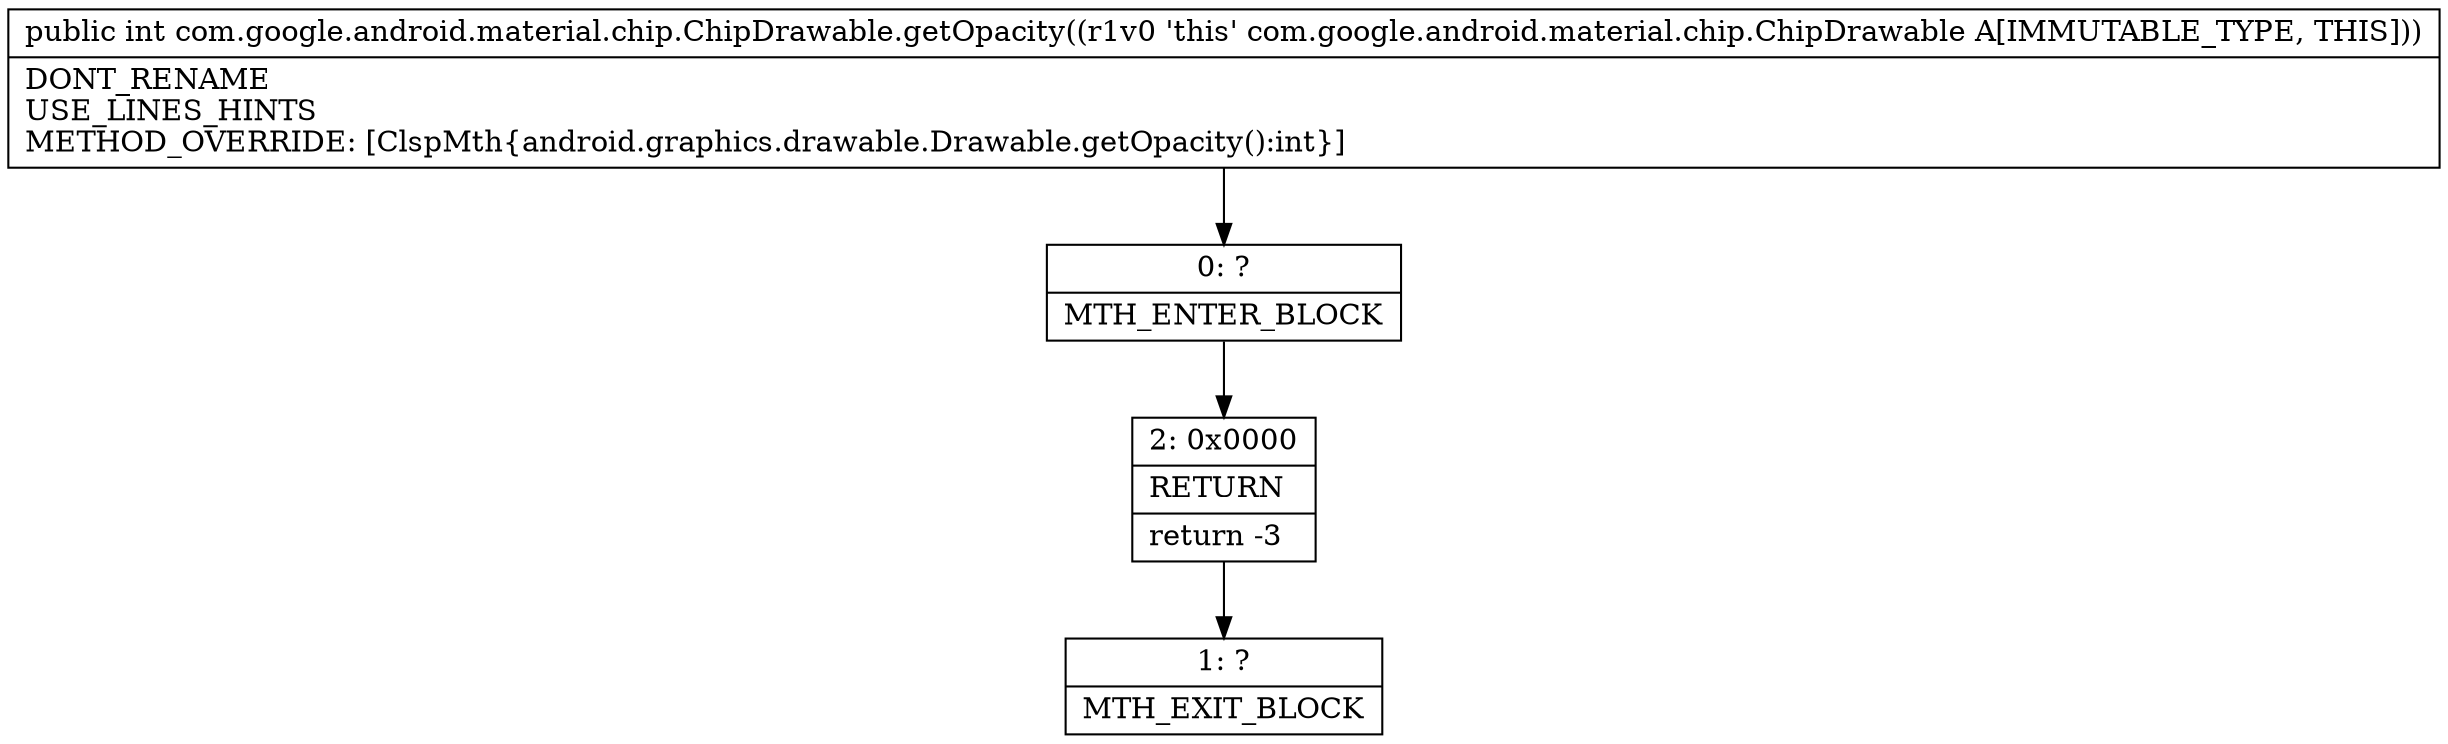 digraph "CFG forcom.google.android.material.chip.ChipDrawable.getOpacity()I" {
Node_0 [shape=record,label="{0\:\ ?|MTH_ENTER_BLOCK\l}"];
Node_2 [shape=record,label="{2\:\ 0x0000|RETURN\l|return \-3\l}"];
Node_1 [shape=record,label="{1\:\ ?|MTH_EXIT_BLOCK\l}"];
MethodNode[shape=record,label="{public int com.google.android.material.chip.ChipDrawable.getOpacity((r1v0 'this' com.google.android.material.chip.ChipDrawable A[IMMUTABLE_TYPE, THIS]))  | DONT_RENAME\lUSE_LINES_HINTS\lMETHOD_OVERRIDE: [ClspMth\{android.graphics.drawable.Drawable.getOpacity():int\}]\l}"];
MethodNode -> Node_0;Node_0 -> Node_2;
Node_2 -> Node_1;
}

